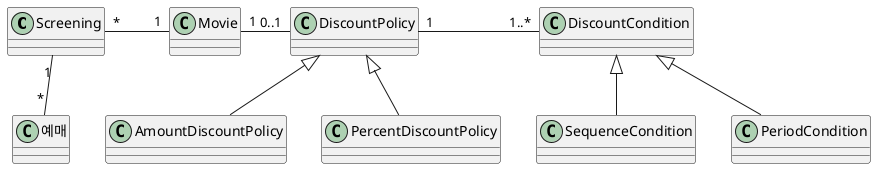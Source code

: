 @startuml
Screening "*" - "1" Movie
Screening "1" --  "*" 예매
Movie "1" -  "0..1" DiscountPolicy
DiscountPolicy "1" - "1..*" DiscountCondition
DiscountPolicy <|-- AmountDiscountPolicy
DiscountPolicy <|-- PercentDiscountPolicy
DiscountCondition <|-- SequenceCondition
DiscountCondition <|-- PeriodCondition
@enduml
